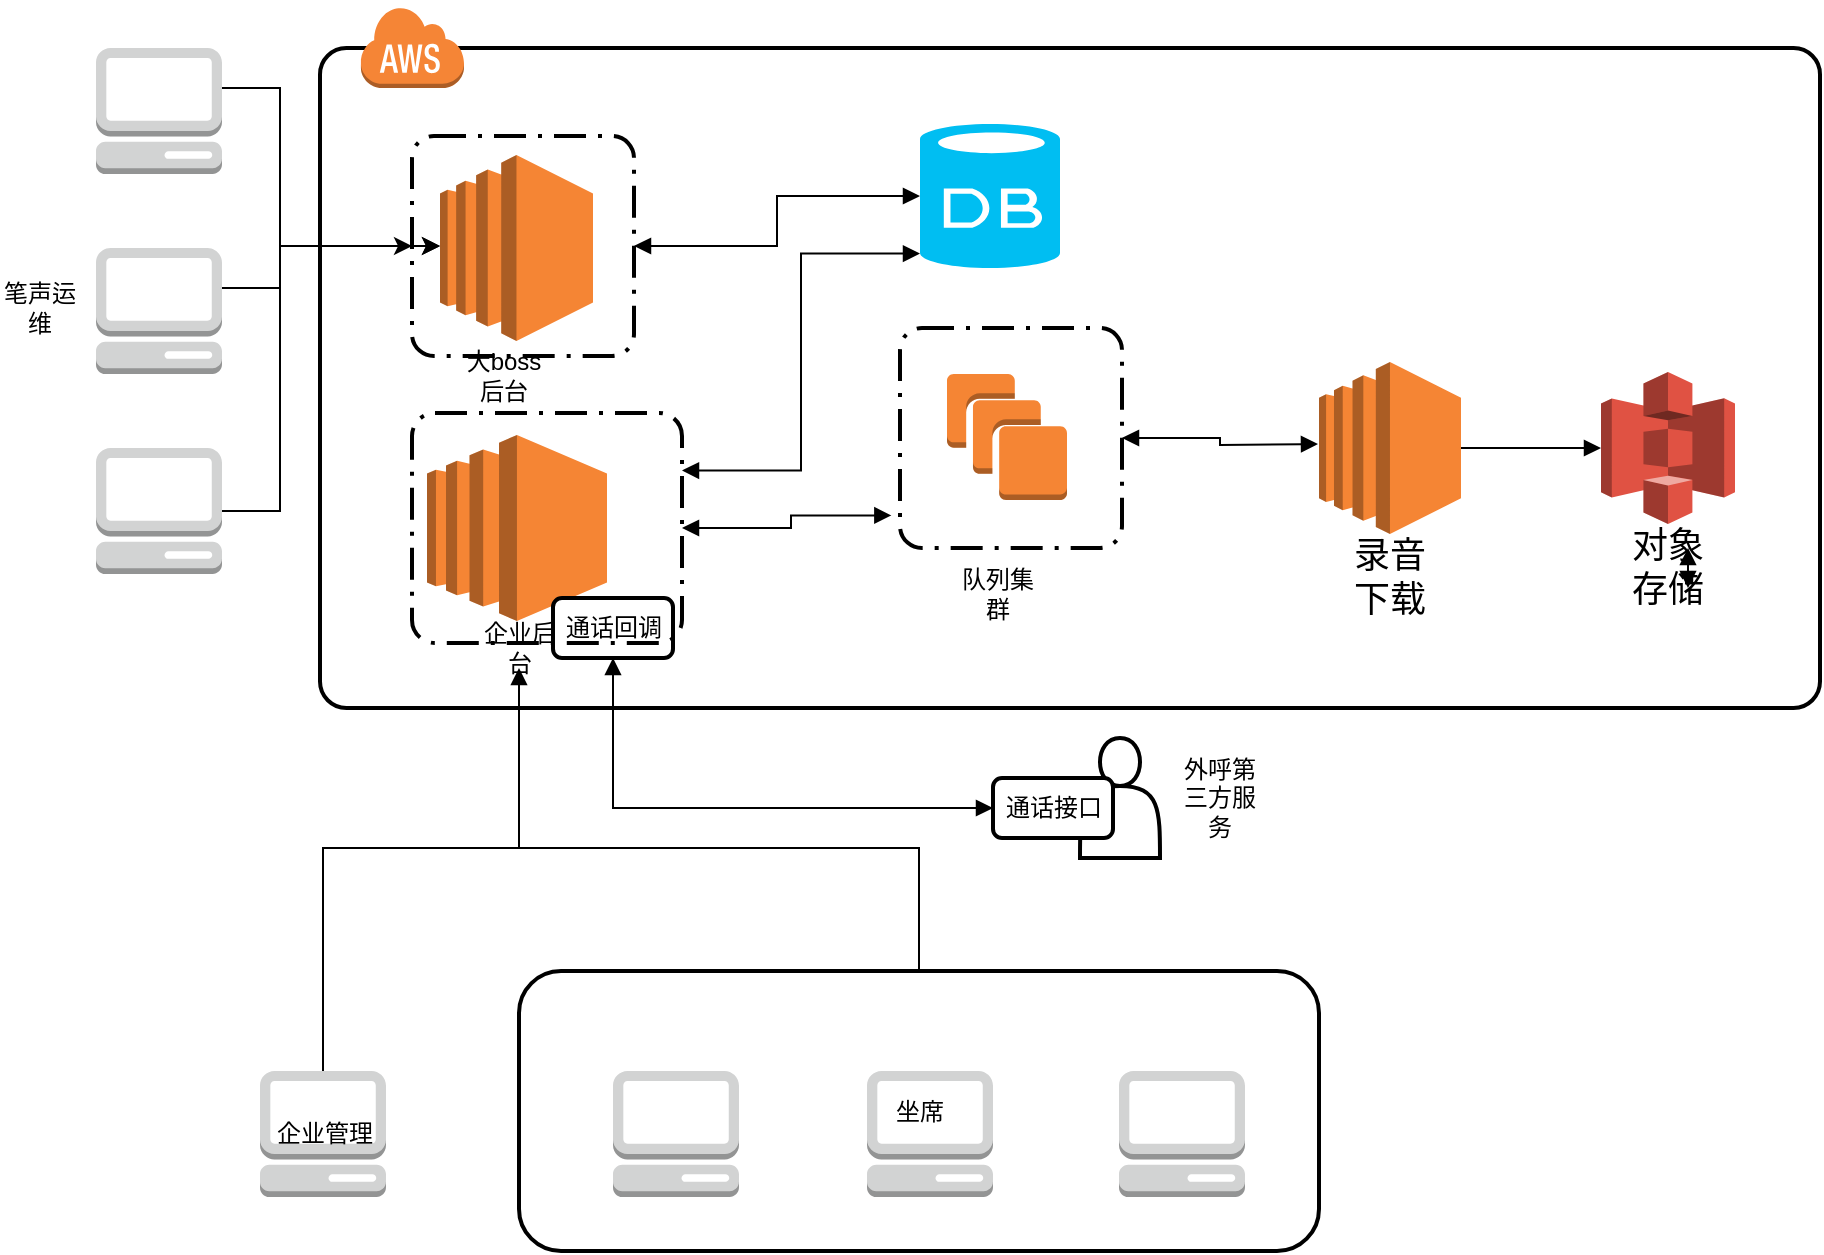 <mxfile version="10.6.5" type="github"><diagram name="Page-1" id="75ae5057-2f1f-a65a-41a6-c58fb5237df7"><mxGraphModel dx="1011" dy="657" grid="1" gridSize="10" guides="1" tooltips="1" connect="1" arrows="1" fold="1" page="1" pageScale="1" pageWidth="1100" pageHeight="850" background="#ffffff" math="0" shadow="0"><root><mxCell id="0"/><mxCell id="1" parent="0"/><mxCell id="6d17579d09794128-4" value="" style="rounded=1;arcSize=4;dashed=0;strokeColor=#000000;fillColor=none;gradientColor=none;strokeWidth=2;shadow=0;comic=0;fontFamily=Verdana;fontSize=12;fontColor=#000000;html=1;" parent="1" vertex="1"><mxGeometry x="190" y="200" width="750" height="330" as="geometry"/></mxCell><mxCell id="6d17579d09794128-9" value="" style="rounded=1;arcSize=10;dashed=1;strokeColor=#000000;fillColor=none;gradientColor=none;dashPattern=8 3 1 3;strokeWidth=2;shadow=0;comic=0;fontFamily=Verdana;fontSize=12;fontColor=#000000;html=1;" parent="1" vertex="1"><mxGeometry x="480" y="340" width="111" height="110" as="geometry"/></mxCell><mxCell id="6d17579d09794128-20" style="edgeStyle=orthogonalEdgeStyle;rounded=0;html=1;labelBackgroundColor=none;strokeWidth=1;fontFamily=Verdana;fontSize=12;" parent="1" source="6d17579d09794128-1" edge="1"><mxGeometry relative="1" as="geometry"><Array as="points"><mxPoint x="170" y="220"/><mxPoint x="170" y="299"/></Array><mxPoint x="250" y="299" as="targetPoint"/></mxGeometry></mxCell><mxCell id="6d17579d09794128-1" value="" style="dashed=0;html=1;shape=mxgraph.aws3.management_console;fillColor=#D2D3D3;gradientColor=none;rounded=1;shadow=0;comic=0;strokeColor=#E6E6E6;strokeWidth=6;fontFamily=Verdana;fontSize=12;fontColor=#000000;" parent="1" vertex="1"><mxGeometry x="78" y="200" width="63" height="63" as="geometry"/></mxCell><mxCell id="6d17579d09794128-21" style="edgeStyle=orthogonalEdgeStyle;rounded=0;html=1;labelBackgroundColor=none;strokeWidth=1;fontFamily=Verdana;fontSize=12;" parent="1" source="6d17579d09794128-2" edge="1"><mxGeometry relative="1" as="geometry"><Array as="points"><mxPoint x="170" y="320"/><mxPoint x="170" y="299"/></Array><mxPoint x="250" y="299" as="targetPoint"/></mxGeometry></mxCell><mxCell id="6d17579d09794128-2" value="" style="dashed=0;html=1;shape=mxgraph.aws3.management_console;fillColor=#D2D3D3;gradientColor=none;rounded=1;shadow=0;comic=0;strokeColor=#E6E6E6;strokeWidth=6;fontFamily=Verdana;fontSize=12;fontColor=#000000;" parent="1" vertex="1"><mxGeometry x="78" y="300" width="63" height="63" as="geometry"/></mxCell><mxCell id="6d17579d09794128-22" style="edgeStyle=orthogonalEdgeStyle;rounded=0;html=1;labelBackgroundColor=none;strokeWidth=1;fontFamily=Verdana;fontSize=12;entryX=0;entryY=0.5;entryDx=0;entryDy=0;" parent="1" source="6d17579d09794128-3" edge="1" target="mPCWJyPSKGaV_-Ztjo2c-17"><mxGeometry relative="1" as="geometry"><Array as="points"><mxPoint x="170" y="432"/><mxPoint x="170" y="299"/></Array><mxPoint x="250" y="299" as="targetPoint"/></mxGeometry></mxCell><mxCell id="6d17579d09794128-3" value="" style="dashed=0;html=1;shape=mxgraph.aws3.management_console;fillColor=#D2D3D3;gradientColor=none;rounded=1;shadow=0;comic=0;strokeColor=#E6E6E6;strokeWidth=6;fontFamily=Verdana;fontSize=12;fontColor=#000000;" parent="1" vertex="1"><mxGeometry x="78" y="400" width="63" height="63" as="geometry"/></mxCell><mxCell id="6d17579d09794128-5" value="" style="dashed=0;html=1;shape=mxgraph.aws3.cloud;fillColor=#F58536;gradientColor=none;dashed=0;rounded=1;shadow=0;comic=0;strokeColor=#E6E6E6;strokeWidth=6;fontFamily=Verdana;fontSize=12;fontColor=#000000;" parent="1" vertex="1"><mxGeometry x="210" y="179" width="52" height="41" as="geometry"/></mxCell><mxCell id="6d17579d09794128-8" value="" style="dashed=0;html=1;shape=mxgraph.aws3.instances;fillColor=#F58534;gradientColor=none;rounded=1;shadow=0;comic=0;strokeColor=#E6E6E6;strokeWidth=6;fontFamily=Verdana;fontSize=12;fontColor=#000000;" parent="1" vertex="1"><mxGeometry x="503.5" y="363" width="60" height="63" as="geometry"/></mxCell><mxCell id="6d17579d09794128-18" value="" style="dashed=0;html=1;shape=mxgraph.aws3.management_console;fillColor=#D2D3D3;gradientColor=none;rounded=1;shadow=0;comic=0;strokeColor=#E6E6E6;strokeWidth=6;fontFamily=Verdana;fontSize=12;fontColor=#000000;" parent="1" vertex="1"><mxGeometry x="336.5" y="711.5" width="63" height="63" as="geometry"/></mxCell><mxCell id="6d17579d09794128-19" value="" style="dashed=0;html=1;shape=mxgraph.aws3.management_console;fillColor=#D2D3D3;gradientColor=none;rounded=1;shadow=0;comic=0;strokeColor=#E6E6E6;strokeWidth=6;fontFamily=Verdana;fontSize=12;fontColor=#000000;" parent="1" vertex="1"><mxGeometry x="463.5" y="711.5" width="63" height="63" as="geometry"/></mxCell><mxCell id="6d17579d09794128-33" value="" style="dashed=0;html=1;shape=mxgraph.aws3.management_console;fillColor=#D2D3D3;gradientColor=none;rounded=1;shadow=0;comic=0;strokeColor=#E6E6E6;strokeWidth=6;fontFamily=Verdana;fontSize=12;fontColor=#000000;" parent="1" vertex="1"><mxGeometry x="589.5" y="711.5" width="63" height="63" as="geometry"/></mxCell><mxCell id="KxzLBSCPMFVq-76dxhOk-15" style="edgeStyle=orthogonalEdgeStyle;rounded=0;orthogonalLoop=1;jettySize=auto;html=1;exitX=0.5;exitY=0;exitDx=0;exitDy=0;exitPerimeter=0;entryX=0.5;entryY=1;entryDx=0;entryDy=0;endArrow=block;endFill=1;" parent="1" source="6d17579d09794128-34" target="KxzLBSCPMFVq-76dxhOk-5" edge="1"><mxGeometry relative="1" as="geometry"><Array as="points"><mxPoint x="192" y="600"/><mxPoint x="290" y="600"/></Array></mxGeometry></mxCell><mxCell id="6d17579d09794128-34" value="企业管理" style="dashed=0;html=1;shape=mxgraph.aws3.management_console;fillColor=#D2D3D3;gradientColor=none;rounded=1;shadow=0;comic=0;strokeColor=#E6E6E6;strokeWidth=6;fontFamily=Verdana;fontSize=12;fontColor=#000000;" parent="1" vertex="1"><mxGeometry x="160" y="711.5" width="63" height="63" as="geometry"/></mxCell><mxCell id="KxzLBSCPMFVq-76dxhOk-36" style="edgeStyle=orthogonalEdgeStyle;rounded=0;orthogonalLoop=1;jettySize=auto;html=1;entryX=0;entryY=0.5;entryDx=0;entryDy=0;entryPerimeter=0;endArrow=block;endFill=1;startArrow=block;startFill=1;exitX=1;exitY=0.5;exitDx=0;exitDy=0;" parent="1" source="mPCWJyPSKGaV_-Ztjo2c-17" edge="1" target="KxzLBSCPMFVq-76dxhOk-38"><mxGeometry relative="1" as="geometry"><mxPoint x="398" y="300" as="targetPoint"/></mxGeometry></mxCell><mxCell id="KxzLBSCPMFVq-76dxhOk-1" value="" style="outlineConnect=0;dashed=0;verticalLabelPosition=bottom;verticalAlign=top;align=center;html=1;shape=mxgraph.aws3.ec2;fillColor=#F58534;gradientColor=none;" parent="1" vertex="1"><mxGeometry x="250" y="253.5" width="76.5" height="93" as="geometry"/></mxCell><mxCell id="KxzLBSCPMFVq-76dxhOk-37" style="edgeStyle=orthogonalEdgeStyle;rounded=0;orthogonalLoop=1;jettySize=auto;html=1;exitX=1;exitY=0.25;exitDx=0;exitDy=0;entryX=0;entryY=0.9;entryDx=0;entryDy=0;entryPerimeter=0;endArrow=block;endFill=1;startArrow=block;startFill=1;" parent="1" source="mPCWJyPSKGaV_-Ztjo2c-16" edge="1" target="KxzLBSCPMFVq-76dxhOk-38"><mxGeometry relative="1" as="geometry"><mxPoint x="398" y="323" as="targetPoint"/></mxGeometry></mxCell><mxCell id="KxzLBSCPMFVq-76dxhOk-2" value="" style="outlineConnect=0;dashed=0;verticalLabelPosition=bottom;verticalAlign=top;align=center;html=1;shape=mxgraph.aws3.ec2;fillColor=#F58534;gradientColor=none;" parent="1" vertex="1"><mxGeometry x="243.5" y="393.5" width="90" height="93" as="geometry"/></mxCell><mxCell id="KxzLBSCPMFVq-76dxhOk-3" value="大boss后台" style="text;html=1;strokeColor=none;fillColor=none;align=center;verticalAlign=middle;whiteSpace=wrap;rounded=0;" parent="1" vertex="1"><mxGeometry x="262" y="354" width="40" height="20" as="geometry"/></mxCell><mxCell id="KxzLBSCPMFVq-76dxhOk-5" value="企业后台" style="text;html=1;strokeColor=none;fillColor=none;align=center;verticalAlign=middle;whiteSpace=wrap;rounded=0;" parent="1" vertex="1"><mxGeometry x="269.5" y="490" width="40" height="20" as="geometry"/></mxCell><mxCell id="KxzLBSCPMFVq-76dxhOk-6" value="笔声运维" style="text;html=1;strokeColor=none;fillColor=none;align=center;verticalAlign=middle;whiteSpace=wrap;rounded=0;" parent="1" vertex="1"><mxGeometry x="30" y="220" width="40" height="220" as="geometry"/></mxCell><mxCell id="KxzLBSCPMFVq-76dxhOk-29" style="edgeStyle=orthogonalEdgeStyle;rounded=0;orthogonalLoop=1;jettySize=auto;html=1;exitX=0.5;exitY=0;exitDx=0;exitDy=0;endArrow=none;endFill=0;" parent="1" source="KxzLBSCPMFVq-76dxhOk-9" edge="1"><mxGeometry relative="1" as="geometry"><mxPoint x="290" y="600" as="targetPoint"/><Array as="points"><mxPoint x="490" y="600"/></Array></mxGeometry></mxCell><mxCell id="KxzLBSCPMFVq-76dxhOk-9" value="坐席" style="rounded=1;whiteSpace=wrap;html=1;strokeWidth=2;fillColor=none;" parent="1" vertex="1"><mxGeometry x="289.5" y="661.5" width="400" height="140" as="geometry"/></mxCell><mxCell id="KxzLBSCPMFVq-76dxhOk-28" style="edgeStyle=orthogonalEdgeStyle;rounded=0;orthogonalLoop=1;jettySize=auto;html=1;exitX=0;exitY=0.5;exitDx=0;exitDy=0;entryX=0.5;entryY=1;entryDx=0;entryDy=0;endArrow=block;endFill=1;startArrow=block;startFill=1;" parent="1" source="KxzLBSCPMFVq-76dxhOk-24" target="KxzLBSCPMFVq-76dxhOk-25" edge="1"><mxGeometry relative="1" as="geometry"><Array as="points"><mxPoint x="337" y="580"/></Array></mxGeometry></mxCell><mxCell id="KxzLBSCPMFVq-76dxhOk-20" value="" style="shape=actor;whiteSpace=wrap;html=1;strokeWidth=2;fillColor=none;" parent="1" vertex="1"><mxGeometry x="570" y="545" width="40" height="60" as="geometry"/></mxCell><mxCell id="KxzLBSCPMFVq-76dxhOk-21" value="外呼第三方服务" style="text;html=1;strokeColor=none;fillColor=none;align=center;verticalAlign=middle;whiteSpace=wrap;rounded=0;" parent="1" vertex="1"><mxGeometry x="619.5" y="565" width="40" height="20" as="geometry"/></mxCell><mxCell id="KxzLBSCPMFVq-76dxhOk-24" value="通话接口" style="rounded=1;whiteSpace=wrap;html=1;strokeWidth=2;fillColor=#ffffff;" parent="1" vertex="1"><mxGeometry x="526.5" y="565" width="60" height="30" as="geometry"/></mxCell><mxCell id="KxzLBSCPMFVq-76dxhOk-25" value="通话回调" style="rounded=1;whiteSpace=wrap;html=1;strokeWidth=2;fillColor=#ffffff;" parent="1" vertex="1"><mxGeometry x="306.5" y="475" width="60" height="30" as="geometry"/></mxCell><mxCell id="mPCWJyPSKGaV_-Ztjo2c-15" style="edgeStyle=orthogonalEdgeStyle;rounded=0;orthogonalLoop=1;jettySize=auto;html=1;startArrow=block;startFill=1;endArrow=block;endFill=1;fontSize=18;exitX=1;exitY=0.5;exitDx=0;exitDy=0;" edge="1" parent="1" source="6d17579d09794128-9"><mxGeometry relative="1" as="geometry"><mxPoint x="689" y="398" as="targetPoint"/></mxGeometry></mxCell><mxCell id="KxzLBSCPMFVq-76dxhOk-33" value="队列集群" style="text;html=1;strokeColor=none;fillColor=none;align=center;verticalAlign=middle;whiteSpace=wrap;rounded=0;" parent="1" vertex="1"><mxGeometry x="509" y="463" width="40" height="20" as="geometry"/></mxCell><mxCell id="KxzLBSCPMFVq-76dxhOk-38" value="" style="verticalLabelPosition=bottom;html=1;verticalAlign=top;align=center;strokeColor=none;fillColor=#00BEF2;shape=mxgraph.azure.database;" parent="1" vertex="1"><mxGeometry x="490" y="238" width="70" height="72" as="geometry"/></mxCell><mxCell id="mPCWJyPSKGaV_-Ztjo2c-20" style="edgeStyle=orthogonalEdgeStyle;rounded=0;orthogonalLoop=1;jettySize=auto;html=1;exitX=1;exitY=0.5;exitDx=0;exitDy=0;exitPerimeter=0;startArrow=none;startFill=0;endArrow=block;endFill=1;fontSize=18;" edge="1" parent="1" source="mPCWJyPSKGaV_-Ztjo2c-4" target="mPCWJyPSKGaV_-Ztjo2c-5"><mxGeometry relative="1" as="geometry"/></mxCell><mxCell id="mPCWJyPSKGaV_-Ztjo2c-4" value="" style="outlineConnect=0;dashed=0;verticalLabelPosition=bottom;verticalAlign=top;align=center;html=1;shape=mxgraph.aws3.ec2;fillColor=#F58534;gradientColor=none;rounded=0;fontSize=18;" vertex="1" parent="1"><mxGeometry x="689.5" y="357" width="71" height="86" as="geometry"/></mxCell><mxCell id="mPCWJyPSKGaV_-Ztjo2c-5" value="" style="outlineConnect=0;dashed=0;verticalLabelPosition=bottom;verticalAlign=top;align=center;html=1;shape=mxgraph.aws3.s3;fillColor=#E05243;gradientColor=none;rounded=0;fontSize=18;" vertex="1" parent="1"><mxGeometry x="830.5" y="362" width="67" height="76" as="geometry"/></mxCell><mxCell id="mPCWJyPSKGaV_-Ztjo2c-8" value="录音下载&lt;br&gt;" style="text;html=1;strokeColor=none;fillColor=none;align=center;verticalAlign=middle;whiteSpace=wrap;rounded=0;fontSize=18;" vertex="1" parent="1"><mxGeometry x="705" y="455" width="40" height="20" as="geometry"/></mxCell><mxCell id="mPCWJyPSKGaV_-Ztjo2c-14" value="对象存储&lt;br&gt;" style="text;html=1;strokeColor=none;fillColor=none;align=center;verticalAlign=middle;whiteSpace=wrap;rounded=0;fontSize=18;" vertex="1" parent="1"><mxGeometry x="844" y="450" width="40" height="20" as="geometry"/></mxCell><mxCell id="mPCWJyPSKGaV_-Ztjo2c-18" style="edgeStyle=orthogonalEdgeStyle;rounded=0;orthogonalLoop=1;jettySize=auto;html=1;exitX=1;exitY=0.5;exitDx=0;exitDy=0;entryX=-0.039;entryY=0.852;entryDx=0;entryDy=0;entryPerimeter=0;startArrow=block;startFill=1;endArrow=block;endFill=1;fontSize=18;" edge="1" parent="1" source="mPCWJyPSKGaV_-Ztjo2c-16" target="6d17579d09794128-9"><mxGeometry relative="1" as="geometry"/></mxCell><mxCell id="mPCWJyPSKGaV_-Ztjo2c-16" value="" style="rounded=1;arcSize=10;dashed=1;strokeColor=#000000;fillColor=none;gradientColor=none;dashPattern=8 3 1 3;strokeWidth=2;shadow=0;comic=0;fontFamily=Verdana;fontSize=12;fontColor=#000000;html=1;" vertex="1" parent="1"><mxGeometry x="236" y="382.5" width="135" height="115" as="geometry"/></mxCell><mxCell id="mPCWJyPSKGaV_-Ztjo2c-17" value="" style="rounded=1;arcSize=10;dashed=1;strokeColor=#000000;fillColor=none;gradientColor=none;dashPattern=8 3 1 3;strokeWidth=2;shadow=0;comic=0;fontFamily=Verdana;fontSize=12;fontColor=#000000;html=1;" vertex="1" parent="1"><mxGeometry x="236" y="244" width="111" height="110" as="geometry"/></mxCell><mxCell id="mPCWJyPSKGaV_-Ztjo2c-19" style="edgeStyle=orthogonalEdgeStyle;rounded=0;orthogonalLoop=1;jettySize=auto;html=1;exitX=0.75;exitY=0;exitDx=0;exitDy=0;entryX=0.75;entryY=1;entryDx=0;entryDy=0;startArrow=block;startFill=1;endArrow=block;endFill=1;fontSize=18;" edge="1" parent="1" source="mPCWJyPSKGaV_-Ztjo2c-14" target="mPCWJyPSKGaV_-Ztjo2c-14"><mxGeometry relative="1" as="geometry"/></mxCell></root></mxGraphModel></diagram></mxfile>